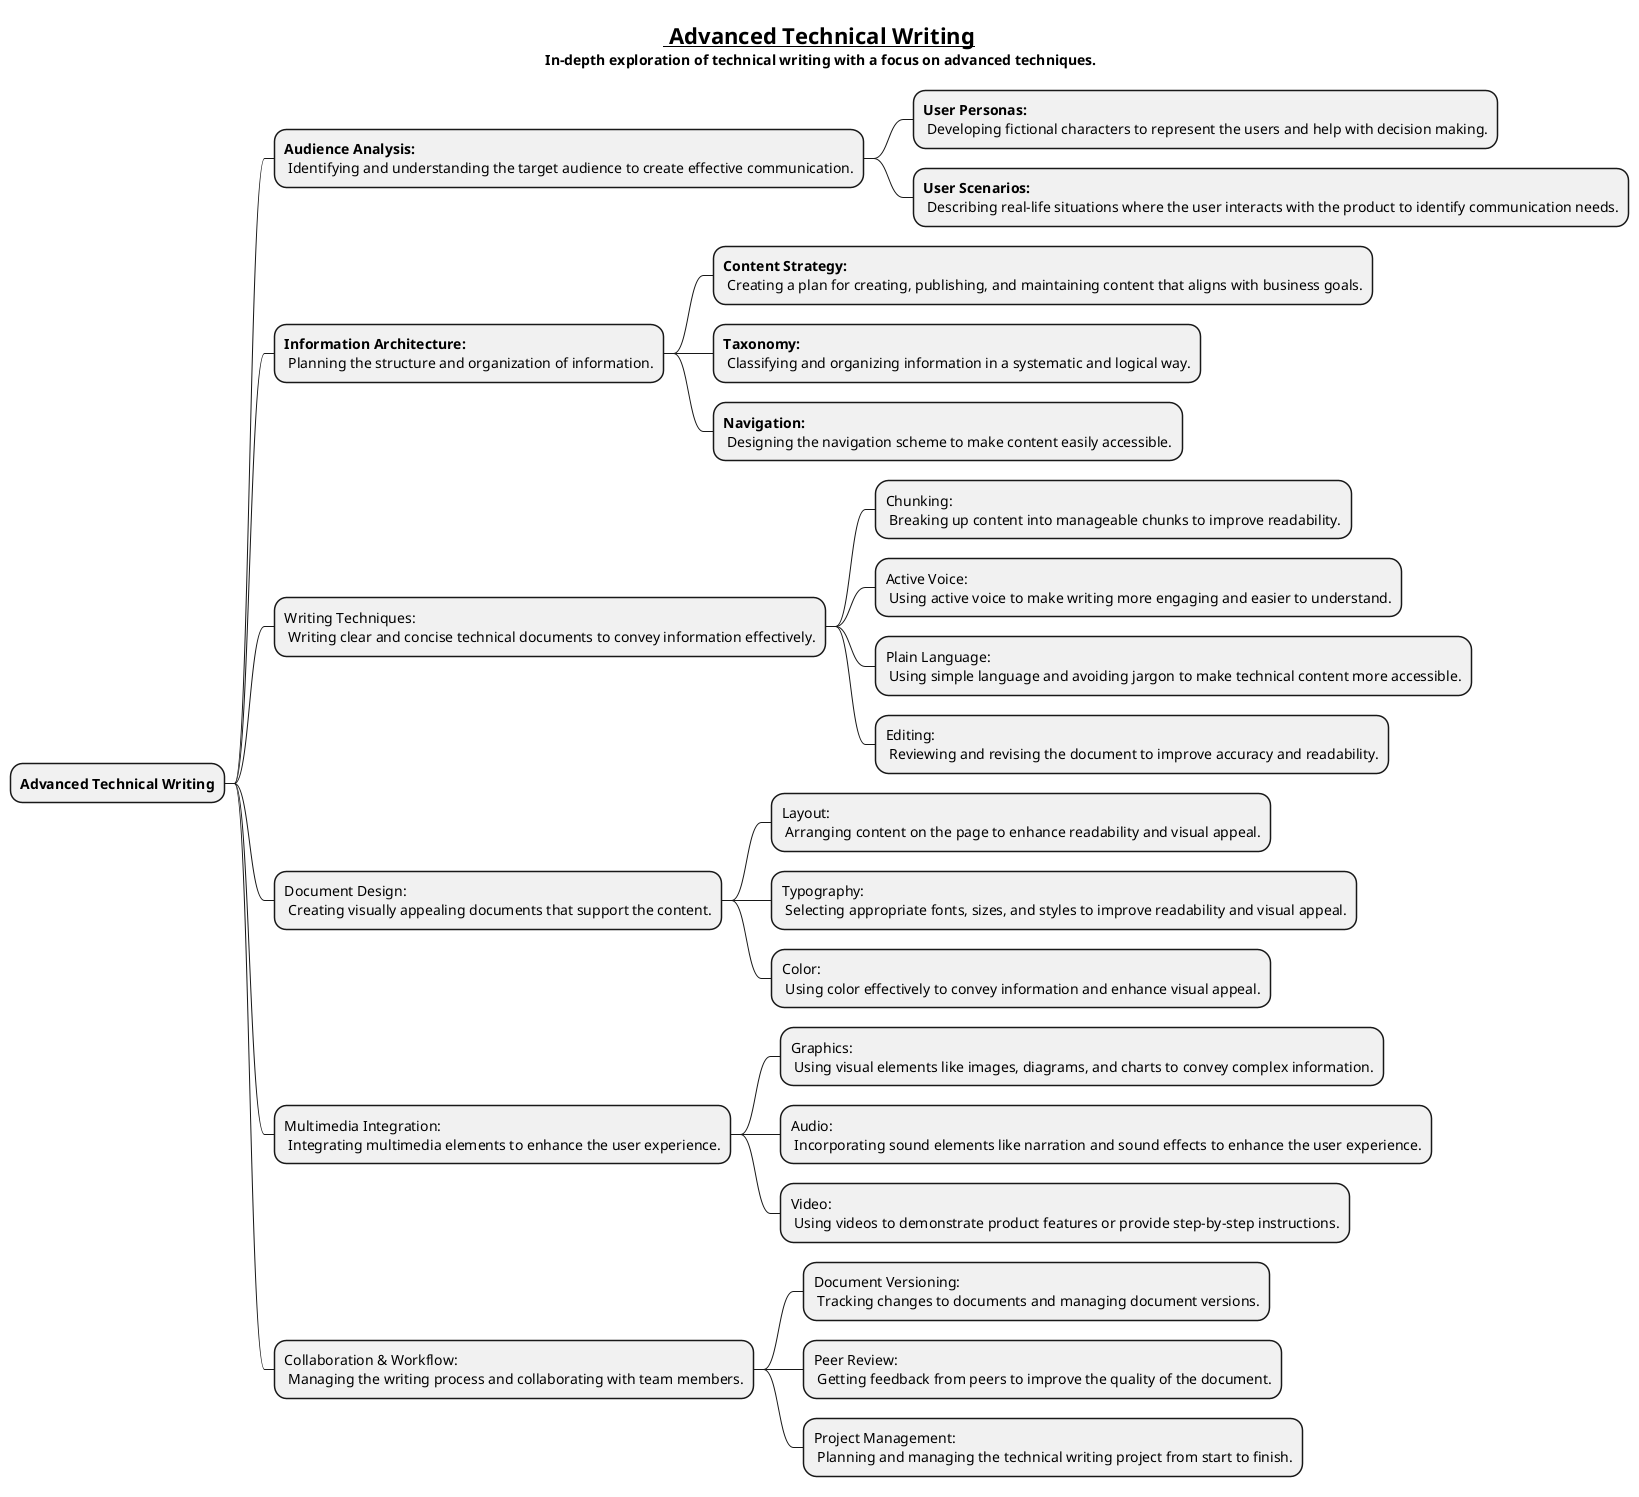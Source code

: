 @startmindmap
title =__ Advanced Technical Writing__\n In-depth exploration of technical writing with a focus on advanced techniques.

* **Advanced Technical Writing**
** **Audience Analysis:**\n Identifying and understanding the target audience to create effective communication.
*** **User Personas:**\n Developing fictional characters to represent the users and help with decision making.
*** **User Scenarios:**\n Describing real-life situations where the user interacts with the product to identify communication needs.
** **Information Architecture:**\n Planning the structure and organization of information.
*** **Content Strategy:**\n Creating a plan for creating, publishing, and maintaining content that aligns with business goals.
*** **Taxonomy:** \n Classifying and organizing information in a systematic and logical way.
*** **Navigation:** \n Designing the navigation scheme to make content easily accessible.
** Writing Techniques:\n Writing clear and concise technical documents to convey information effectively.
*** Chunking:\n Breaking up content into manageable chunks to improve readability.
*** Active Voice:\n Using active voice to make writing more engaging and easier to understand.
*** Plain Language:\n Using simple language and avoiding jargon to make technical content more accessible.
*** Editing:\n Reviewing and revising the document to improve accuracy and readability.
** Document Design:\n Creating visually appealing documents that support the content.
*** Layout:\n Arranging content on the page to enhance readability and visual appeal.
*** Typography:\n Selecting appropriate fonts, sizes, and styles to improve readability and visual appeal.
*** Color:\n Using color effectively to convey information and enhance visual appeal.
** Multimedia Integration:\n Integrating multimedia elements to enhance the user experience.
*** Graphics:\n Using visual elements like images, diagrams, and charts to convey complex information.
*** Audio:\n Incorporating sound elements like narration and sound effects to enhance the user experience.
*** Video:\n Using videos to demonstrate product features or provide step-by-step instructions.
** Collaboration & Workflow:\n Managing the writing process and collaborating with team members.
*** Document Versioning:\n Tracking changes to documents and managing document versions.
*** Peer Review:\n Getting feedback from peers to improve the quality of the document.
*** Project Management:\n Planning and managing the technical writing project from start to finish.
@endmindmap
